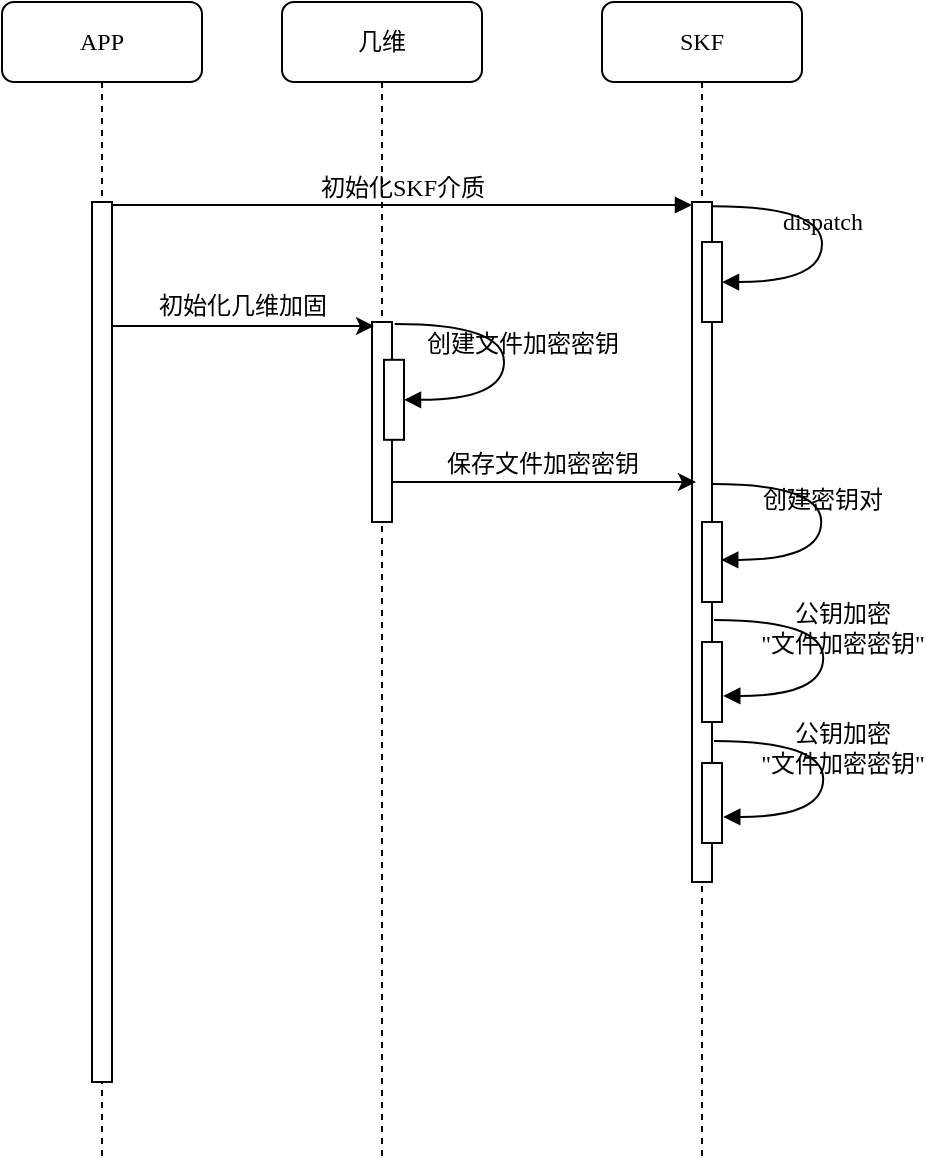 <mxfile version="14.7.0" type="github">
  <diagram name="Page-1" id="13e1069c-82ec-6db2-03f1-153e76fe0fe0">
    <mxGraphModel dx="946" dy="539" grid="1" gridSize="10" guides="1" tooltips="1" connect="1" arrows="1" fold="1" page="1" pageScale="1" pageWidth="1100" pageHeight="850" background="none" math="0" shadow="0">
      <root>
        <mxCell id="0" />
        <mxCell id="1" parent="0" />
        <mxCell id="7baba1c4bc27f4b0-2" value="几维" style="shape=umlLifeline;perimeter=lifelinePerimeter;whiteSpace=wrap;html=1;container=1;collapsible=0;recursiveResize=0;outlineConnect=0;rounded=1;shadow=0;comic=0;labelBackgroundColor=none;strokeWidth=1;fontFamily=Verdana;fontSize=12;align=center;" parent="1" vertex="1">
          <mxGeometry x="240" y="80" width="100" height="580" as="geometry" />
        </mxCell>
        <mxCell id="7baba1c4bc27f4b0-3" value="SKF" style="shape=umlLifeline;perimeter=lifelinePerimeter;whiteSpace=wrap;html=1;container=1;collapsible=0;recursiveResize=0;outlineConnect=0;rounded=1;shadow=0;comic=0;labelBackgroundColor=none;strokeWidth=1;fontFamily=Verdana;fontSize=12;align=center;" parent="1" vertex="1">
          <mxGeometry x="400" y="80" width="100" height="580" as="geometry" />
        </mxCell>
        <mxCell id="7baba1c4bc27f4b0-13" value="" style="html=1;points=[];perimeter=orthogonalPerimeter;rounded=0;shadow=0;comic=0;labelBackgroundColor=none;strokeWidth=1;fontFamily=Verdana;fontSize=12;align=center;" parent="7baba1c4bc27f4b0-3" vertex="1">
          <mxGeometry x="45" y="100" width="10" height="340" as="geometry" />
        </mxCell>
        <mxCell id="7baba1c4bc27f4b0-8" value="APP" style="shape=umlLifeline;perimeter=lifelinePerimeter;whiteSpace=wrap;html=1;container=1;collapsible=0;recursiveResize=0;outlineConnect=0;rounded=1;shadow=0;comic=0;labelBackgroundColor=none;strokeWidth=1;fontFamily=Verdana;fontSize=12;align=center;" parent="1" vertex="1">
          <mxGeometry x="100" y="80" width="100" height="580" as="geometry" />
        </mxCell>
        <mxCell id="7baba1c4bc27f4b0-9" value="" style="html=1;points=[];perimeter=orthogonalPerimeter;rounded=0;shadow=0;comic=0;labelBackgroundColor=none;strokeWidth=1;fontFamily=Verdana;fontSize=12;align=center;" parent="7baba1c4bc27f4b0-8" vertex="1">
          <mxGeometry x="45" y="100" width="10" height="440" as="geometry" />
        </mxCell>
        <mxCell id="7baba1c4bc27f4b0-11" value="初始化SKF介质" style="html=1;verticalAlign=bottom;endArrow=block;entryX=0;entryY=0.005;labelBackgroundColor=none;fontFamily=Verdana;fontSize=12;edgeStyle=elbowEdgeStyle;elbow=vertical;entryDx=0;entryDy=0;entryPerimeter=0;" parent="1" source="7baba1c4bc27f4b0-9" target="7baba1c4bc27f4b0-13" edge="1">
          <mxGeometry relative="1" as="geometry">
            <mxPoint x="220" y="190" as="sourcePoint" />
            <mxPoint x="285" y="180" as="targetPoint" />
          </mxGeometry>
        </mxCell>
        <mxCell id="7baba1c4bc27f4b0-35" value="dispatch" style="html=1;verticalAlign=bottom;endArrow=block;labelBackgroundColor=none;fontFamily=Verdana;fontSize=12;elbow=vertical;edgeStyle=orthogonalEdgeStyle;curved=1;entryX=1;entryY=0.286;entryPerimeter=0;exitX=1.038;exitY=0.345;exitPerimeter=0;" parent="1" edge="1">
          <mxGeometry relative="1" as="geometry">
            <mxPoint x="455.38" y="182.1" as="sourcePoint" />
            <mxPoint x="460" y="220.02" as="targetPoint" />
            <Array as="points">
              <mxPoint x="510" y="182" />
              <mxPoint x="510" y="220" />
            </Array>
          </mxGeometry>
        </mxCell>
        <mxCell id="XkfTH1fpeu_SxHz1Nigs-2" value="" style="html=1;points=[];perimeter=orthogonalPerimeter;rounded=0;shadow=0;comic=0;labelBackgroundColor=none;strokeWidth=1;fontFamily=Verdana;fontSize=12;align=center;" vertex="1" parent="1">
          <mxGeometry x="450" y="200" width="10" height="40" as="geometry" />
        </mxCell>
        <mxCell id="XkfTH1fpeu_SxHz1Nigs-9" style="edgeStyle=orthogonalEdgeStyle;rounded=0;orthogonalLoop=1;jettySize=auto;html=1;fontSize=15;exitX=1;exitY=0.8;exitDx=0;exitDy=0;exitPerimeter=0;" edge="1" parent="1" source="XkfTH1fpeu_SxHz1Nigs-3">
          <mxGeometry relative="1" as="geometry">
            <mxPoint x="447" y="320" as="targetPoint" />
          </mxGeometry>
        </mxCell>
        <mxCell id="XkfTH1fpeu_SxHz1Nigs-10" value="&lt;font style=&quot;font-size: 12px&quot;&gt;保存文件加密密钥&lt;/font&gt;" style="edgeLabel;html=1;align=center;verticalAlign=middle;resizable=0;points=[];fontSize=15;" vertex="1" connectable="0" parent="XkfTH1fpeu_SxHz1Nigs-9">
          <mxGeometry x="-0.132" y="4" relative="1" as="geometry">
            <mxPoint x="9" y="-7" as="offset" />
          </mxGeometry>
        </mxCell>
        <mxCell id="XkfTH1fpeu_SxHz1Nigs-3" value="" style="html=1;points=[];perimeter=orthogonalPerimeter;rounded=0;shadow=0;comic=0;labelBackgroundColor=none;strokeWidth=1;fontFamily=Verdana;fontSize=12;align=center;" vertex="1" parent="1">
          <mxGeometry x="285" y="240" width="10" height="100" as="geometry" />
        </mxCell>
        <mxCell id="XkfTH1fpeu_SxHz1Nigs-4" style="edgeStyle=orthogonalEdgeStyle;rounded=0;orthogonalLoop=1;jettySize=auto;html=1;entryX=0.1;entryY=0.02;entryDx=0;entryDy=0;entryPerimeter=0;fontSize=15;exitX=1;exitY=0.141;exitDx=0;exitDy=0;exitPerimeter=0;" edge="1" parent="1" source="7baba1c4bc27f4b0-9" target="XkfTH1fpeu_SxHz1Nigs-3">
          <mxGeometry relative="1" as="geometry" />
        </mxCell>
        <mxCell id="XkfTH1fpeu_SxHz1Nigs-5" value="&lt;font style=&quot;font-size: 12px&quot;&gt;初始化几维加固&lt;/font&gt;" style="edgeLabel;html=1;align=center;verticalAlign=middle;resizable=0;points=[];fontSize=15;" vertex="1" connectable="0" parent="XkfTH1fpeu_SxHz1Nigs-4">
          <mxGeometry x="-0.13" relative="1" as="geometry">
            <mxPoint x="8" y="-12" as="offset" />
          </mxGeometry>
        </mxCell>
        <mxCell id="XkfTH1fpeu_SxHz1Nigs-6" value="创建文件加密密钥" style="html=1;verticalAlign=bottom;endArrow=block;labelBackgroundColor=none;fontFamily=Verdana;fontSize=12;elbow=vertical;edgeStyle=orthogonalEdgeStyle;curved=1;entryX=1;entryY=0.286;entryPerimeter=0;exitX=1.038;exitY=0.345;exitPerimeter=0;" edge="1" parent="1">
          <mxGeometry x="0.033" y="9" relative="1" as="geometry">
            <mxPoint x="296.38" y="241.0" as="sourcePoint" />
            <mxPoint x="301" y="278.92" as="targetPoint" />
            <Array as="points">
              <mxPoint x="351" y="240.9" />
              <mxPoint x="351" y="278.9" />
            </Array>
            <mxPoint as="offset" />
          </mxGeometry>
        </mxCell>
        <mxCell id="XkfTH1fpeu_SxHz1Nigs-7" value="" style="html=1;points=[];perimeter=orthogonalPerimeter;rounded=0;shadow=0;comic=0;labelBackgroundColor=none;strokeWidth=1;fontFamily=Verdana;fontSize=12;align=center;" vertex="1" parent="1">
          <mxGeometry x="291" y="258.9" width="10" height="40" as="geometry" />
        </mxCell>
        <mxCell id="XkfTH1fpeu_SxHz1Nigs-8" value="" style="html=1;points=[];perimeter=orthogonalPerimeter;rounded=0;shadow=0;comic=0;labelBackgroundColor=none;strokeWidth=1;fontFamily=Verdana;fontSize=12;align=center;" vertex="1" parent="1">
          <mxGeometry x="450" y="340" width="10" height="40" as="geometry" />
        </mxCell>
        <mxCell id="XkfTH1fpeu_SxHz1Nigs-11" value="创建密钥对" style="html=1;verticalAlign=bottom;endArrow=block;labelBackgroundColor=none;fontFamily=Verdana;fontSize=12;elbow=vertical;edgeStyle=orthogonalEdgeStyle;curved=1;entryX=1;entryY=0.286;entryPerimeter=0;exitX=1.038;exitY=0.345;exitPerimeter=0;" edge="1" parent="1">
          <mxGeometry relative="1" as="geometry">
            <mxPoint x="455.0" y="321.04" as="sourcePoint" />
            <mxPoint x="459.62" y="358.96" as="targetPoint" />
            <Array as="points">
              <mxPoint x="509.62" y="320.94" />
              <mxPoint x="509.62" y="358.94" />
            </Array>
          </mxGeometry>
        </mxCell>
        <mxCell id="XkfTH1fpeu_SxHz1Nigs-12" value="" style="html=1;points=[];perimeter=orthogonalPerimeter;rounded=0;shadow=0;comic=0;labelBackgroundColor=none;strokeWidth=1;fontFamily=Verdana;fontSize=12;align=center;" vertex="1" parent="1">
          <mxGeometry x="450" y="400" width="10" height="40" as="geometry" />
        </mxCell>
        <mxCell id="XkfTH1fpeu_SxHz1Nigs-13" value="公钥加密&lt;br&gt;&quot;文件加密密钥&quot;" style="html=1;verticalAlign=bottom;endArrow=block;labelBackgroundColor=none;fontFamily=Verdana;fontSize=12;elbow=vertical;edgeStyle=orthogonalEdgeStyle;curved=1;entryX=1;entryY=0.286;entryPerimeter=0;exitX=1.038;exitY=0.345;exitPerimeter=0;" edge="1" parent="1">
          <mxGeometry x="0.06" y="9" relative="1" as="geometry">
            <mxPoint x="456" y="389.04" as="sourcePoint" />
            <mxPoint x="460.62" y="426.96" as="targetPoint" />
            <Array as="points">
              <mxPoint x="510.62" y="388.94" />
              <mxPoint x="510.62" y="426.94" />
            </Array>
            <mxPoint as="offset" />
          </mxGeometry>
        </mxCell>
        <mxCell id="XkfTH1fpeu_SxHz1Nigs-14" value="" style="html=1;points=[];perimeter=orthogonalPerimeter;rounded=0;shadow=0;comic=0;labelBackgroundColor=none;strokeWidth=1;fontFamily=Verdana;fontSize=12;align=center;" vertex="1" parent="1">
          <mxGeometry x="450" y="460.5" width="10" height="40" as="geometry" />
        </mxCell>
        <mxCell id="XkfTH1fpeu_SxHz1Nigs-15" value="公钥加密&lt;br&gt;&quot;文件加密密钥&quot;" style="html=1;verticalAlign=bottom;endArrow=block;labelBackgroundColor=none;fontFamily=Verdana;fontSize=12;elbow=vertical;edgeStyle=orthogonalEdgeStyle;curved=1;entryX=1;entryY=0.286;entryPerimeter=0;exitX=1.038;exitY=0.345;exitPerimeter=0;" edge="1" parent="1">
          <mxGeometry x="0.06" y="9" relative="1" as="geometry">
            <mxPoint x="456" y="449.54" as="sourcePoint" />
            <mxPoint x="460.62" y="487.46" as="targetPoint" />
            <Array as="points">
              <mxPoint x="510.62" y="449.44" />
              <mxPoint x="510.62" y="487.44" />
            </Array>
            <mxPoint as="offset" />
          </mxGeometry>
        </mxCell>
      </root>
    </mxGraphModel>
  </diagram>
</mxfile>
